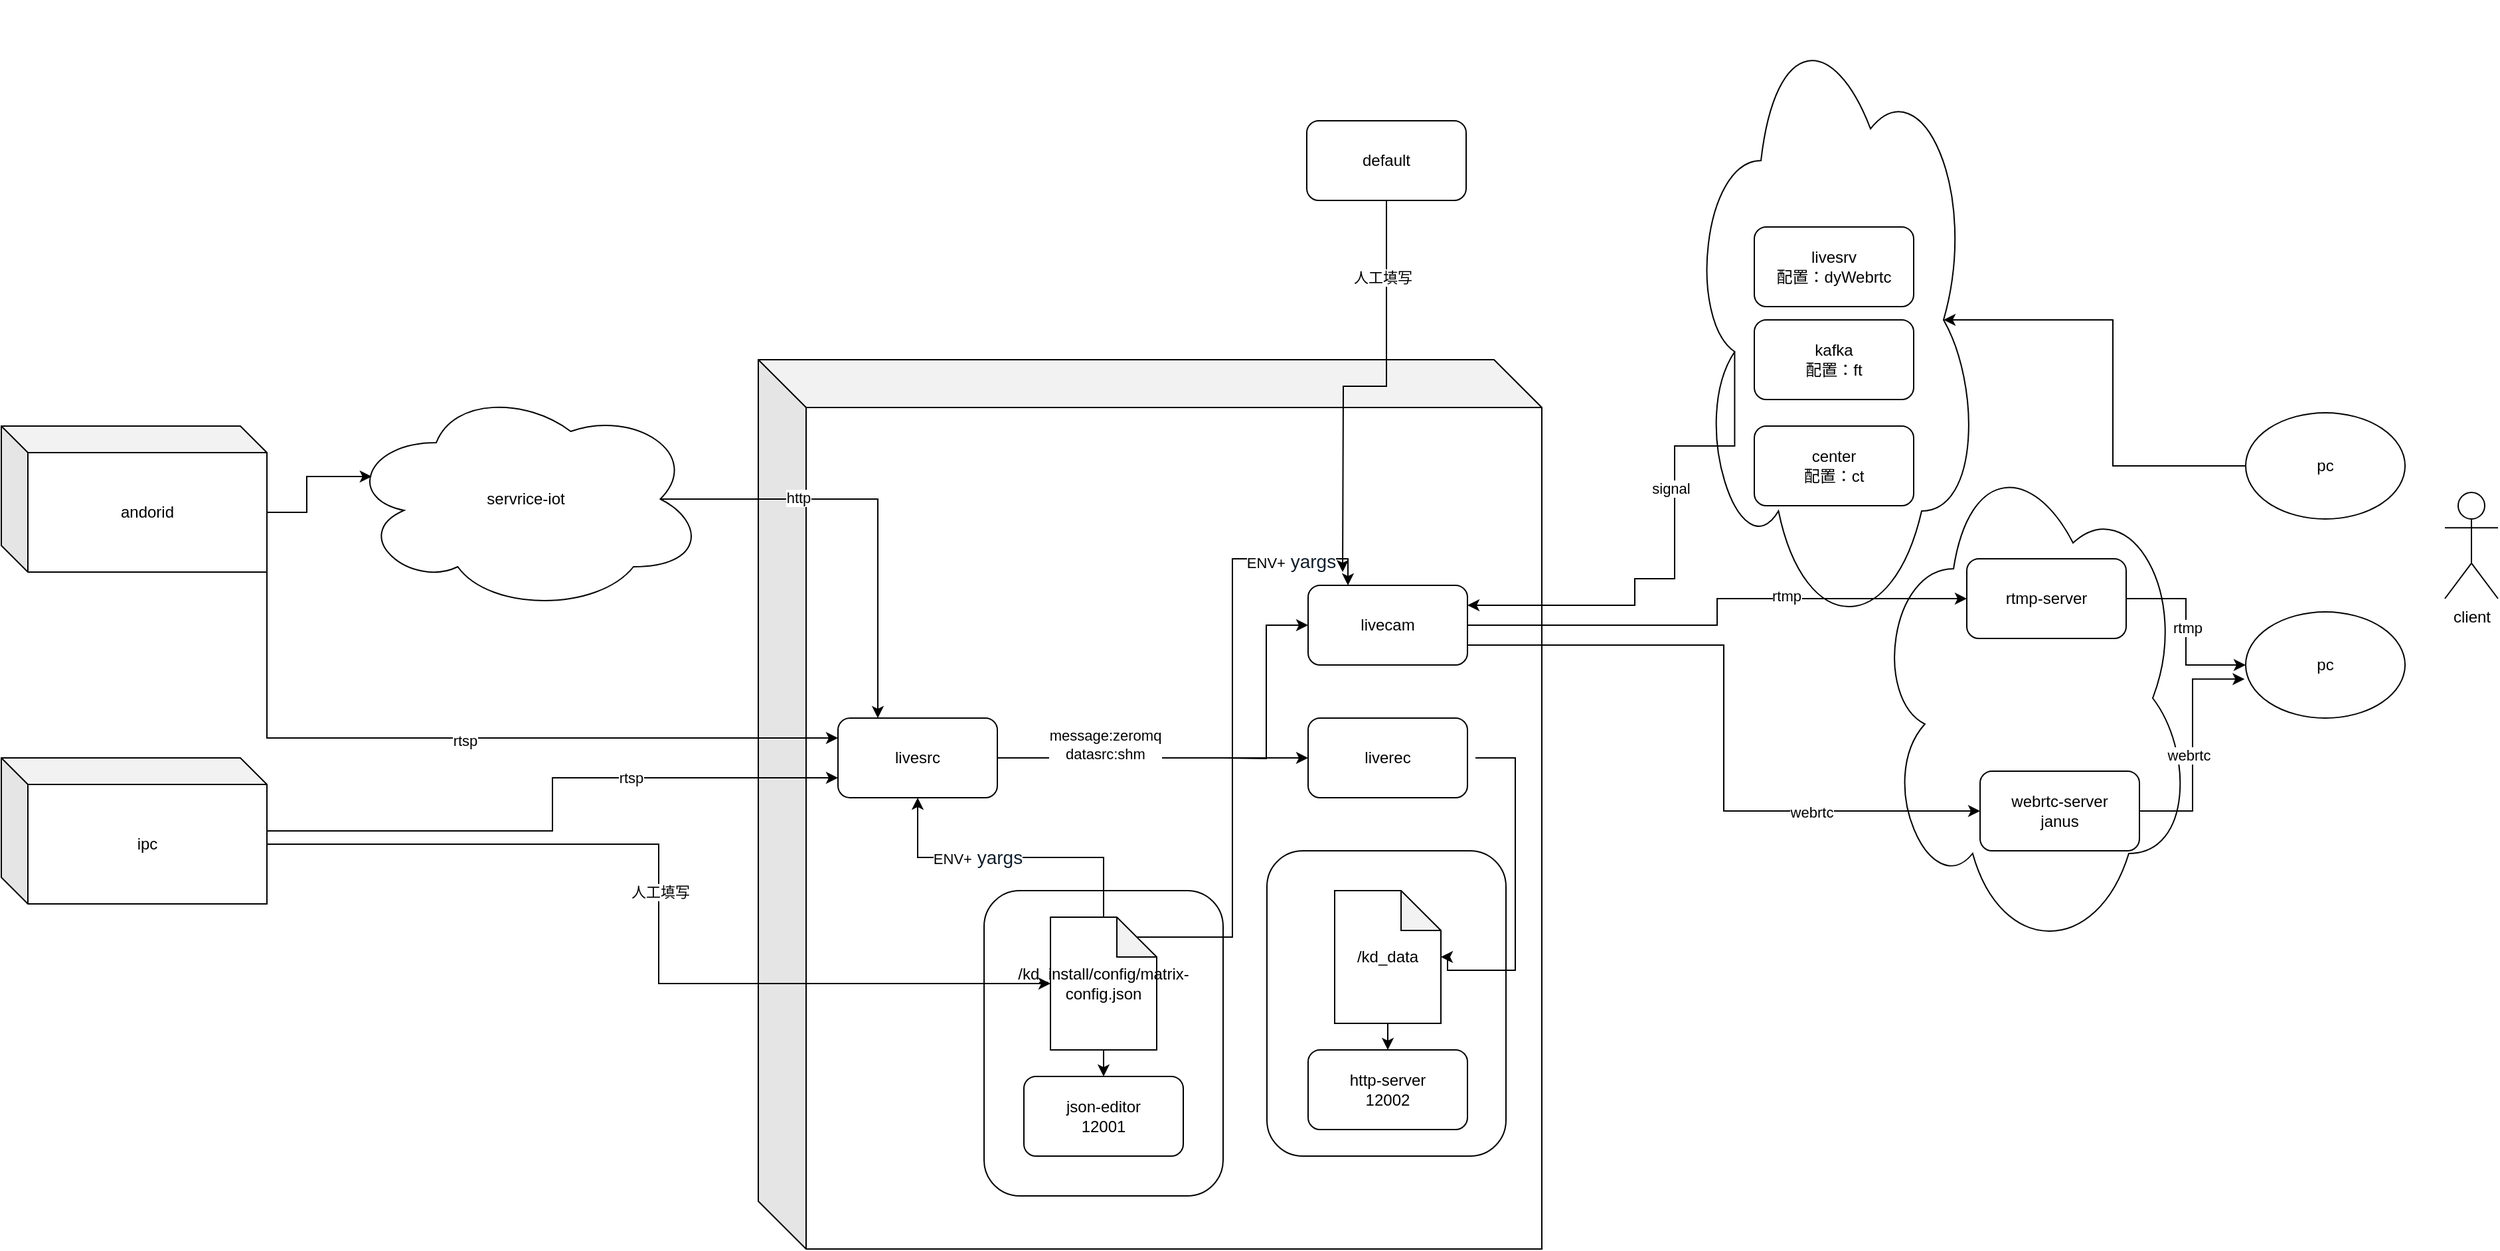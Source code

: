 <mxfile version="13.9.7" type="github">
  <diagram id="dL0zQ3uStkaDE3v_5Zsv" name="Page-1">
    <mxGraphModel dx="3199" dy="2697" grid="1" gridSize="10" guides="1" tooltips="1" connect="1" arrows="1" fold="1" page="1" pageScale="1" pageWidth="827" pageHeight="1169" math="0" shadow="0">
      <root>
        <mxCell id="0" />
        <mxCell id="1" parent="0" />
        <mxCell id="R2onIlyckB5ac0q-NjIR-78" value="" style="ellipse;shape=cloud;whiteSpace=wrap;html=1;" vertex="1" parent="1">
          <mxGeometry x="1010" width="240" height="390" as="geometry" />
        </mxCell>
        <mxCell id="R2onIlyckB5ac0q-NjIR-21" value="" style="shape=cube;whiteSpace=wrap;html=1;boundedLbl=1;backgroundOutline=1;darkOpacity=0.05;darkOpacity2=0.1;size=36;" vertex="1" parent="1">
          <mxGeometry x="170" y="-60" width="590" height="670" as="geometry" />
        </mxCell>
        <mxCell id="R2onIlyckB5ac0q-NjIR-76" value="" style="rounded=1;whiteSpace=wrap;html=1;" vertex="1" parent="1">
          <mxGeometry x="553" y="310" width="180" height="230" as="geometry" />
        </mxCell>
        <mxCell id="R2onIlyckB5ac0q-NjIR-74" value="" style="rounded=1;whiteSpace=wrap;html=1;" vertex="1" parent="1">
          <mxGeometry x="340" y="340" width="180" height="230" as="geometry" />
        </mxCell>
        <mxCell id="R2onIlyckB5ac0q-NjIR-28" style="edgeStyle=orthogonalEdgeStyle;rounded=0;orthogonalLoop=1;jettySize=auto;html=1;exitX=0.875;exitY=0.5;exitDx=0;exitDy=0;exitPerimeter=0;entryX=0.25;entryY=0;entryDx=0;entryDy=0;" edge="1" parent="1" source="R2onIlyckB5ac0q-NjIR-26" target="R2onIlyckB5ac0q-NjIR-9">
          <mxGeometry relative="1" as="geometry" />
        </mxCell>
        <mxCell id="R2onIlyckB5ac0q-NjIR-44" value="http" style="edgeLabel;html=1;align=center;verticalAlign=middle;resizable=0;points=[];" vertex="1" connectable="0" parent="R2onIlyckB5ac0q-NjIR-28">
          <mxGeometry x="-0.369" y="1" relative="1" as="geometry">
            <mxPoint as="offset" />
          </mxGeometry>
        </mxCell>
        <mxCell id="R2onIlyckB5ac0q-NjIR-26" value="servrice-iot" style="ellipse;shape=cloud;whiteSpace=wrap;html=1;" vertex="1" parent="1">
          <mxGeometry x="-140" y="-40" width="270" height="170" as="geometry" />
        </mxCell>
        <mxCell id="R2onIlyckB5ac0q-NjIR-30" style="edgeStyle=orthogonalEdgeStyle;rounded=0;orthogonalLoop=1;jettySize=auto;html=1;exitX=0;exitY=0;exitDx=200;exitDy=65;exitPerimeter=0;entryX=0.07;entryY=0.4;entryDx=0;entryDy=0;entryPerimeter=0;" edge="1" parent="1" source="R2onIlyckB5ac0q-NjIR-25" target="R2onIlyckB5ac0q-NjIR-26">
          <mxGeometry relative="1" as="geometry" />
        </mxCell>
        <mxCell id="R2onIlyckB5ac0q-NjIR-48" style="edgeStyle=orthogonalEdgeStyle;rounded=0;orthogonalLoop=1;jettySize=auto;html=1;exitX=1;exitY=1;exitDx=0;exitDy=0;exitPerimeter=0;entryX=0;entryY=0.25;entryDx=0;entryDy=0;" edge="1" parent="1" source="R2onIlyckB5ac0q-NjIR-25" target="R2onIlyckB5ac0q-NjIR-9">
          <mxGeometry relative="1" as="geometry" />
        </mxCell>
        <mxCell id="R2onIlyckB5ac0q-NjIR-49" value="rtsp" style="edgeLabel;html=1;align=center;verticalAlign=middle;resizable=0;points=[];" vertex="1" connectable="0" parent="R2onIlyckB5ac0q-NjIR-48">
          <mxGeometry x="-0.012" y="-2" relative="1" as="geometry">
            <mxPoint as="offset" />
          </mxGeometry>
        </mxCell>
        <mxCell id="R2onIlyckB5ac0q-NjIR-25" value="andorid" style="shape=cube;whiteSpace=wrap;html=1;boundedLbl=1;backgroundOutline=1;darkOpacity=0.05;darkOpacity2=0.1;" vertex="1" parent="1">
          <mxGeometry x="-400" y="-10" width="200" height="110" as="geometry" />
        </mxCell>
        <mxCell id="R2onIlyckB5ac0q-NjIR-31" style="edgeStyle=orthogonalEdgeStyle;rounded=0;orthogonalLoop=1;jettySize=auto;html=1;exitX=0;exitY=0;exitDx=200;exitDy=65;exitPerimeter=0;entryX=0;entryY=0.5;entryDx=0;entryDy=0;entryPerimeter=0;" edge="1" parent="1" source="R2onIlyckB5ac0q-NjIR-24" target="R2onIlyckB5ac0q-NjIR-27">
          <mxGeometry relative="1" as="geometry" />
        </mxCell>
        <mxCell id="R2onIlyckB5ac0q-NjIR-45" value="人工填写" style="edgeLabel;html=1;align=center;verticalAlign=middle;resizable=0;points=[];" vertex="1" connectable="0" parent="R2onIlyckB5ac0q-NjIR-31">
          <mxGeometry x="-0.049" y="1" relative="1" as="geometry">
            <mxPoint as="offset" />
          </mxGeometry>
        </mxCell>
        <mxCell id="R2onIlyckB5ac0q-NjIR-46" style="edgeStyle=orthogonalEdgeStyle;rounded=0;orthogonalLoop=1;jettySize=auto;html=1;entryX=0;entryY=0.75;entryDx=0;entryDy=0;" edge="1" parent="1" source="R2onIlyckB5ac0q-NjIR-24" target="R2onIlyckB5ac0q-NjIR-9">
          <mxGeometry relative="1" as="geometry" />
        </mxCell>
        <mxCell id="R2onIlyckB5ac0q-NjIR-50" value="rtsp" style="edgeLabel;html=1;align=center;verticalAlign=middle;resizable=0;points=[];" vertex="1" connectable="0" parent="R2onIlyckB5ac0q-NjIR-46">
          <mxGeometry x="0.333" relative="1" as="geometry">
            <mxPoint as="offset" />
          </mxGeometry>
        </mxCell>
        <mxCell id="R2onIlyckB5ac0q-NjIR-24" value="ipc" style="shape=cube;whiteSpace=wrap;html=1;boundedLbl=1;backgroundOutline=1;darkOpacity=0.05;darkOpacity2=0.1;" vertex="1" parent="1">
          <mxGeometry x="-400" y="240" width="200" height="110" as="geometry" />
        </mxCell>
        <mxCell id="R2onIlyckB5ac0q-NjIR-19" value="" style="ellipse;shape=cloud;whiteSpace=wrap;html=1;" vertex="1" parent="1">
          <mxGeometry x="870" y="-330" width="220" height="480" as="geometry" />
        </mxCell>
        <mxCell id="R2onIlyckB5ac0q-NjIR-33" style="edgeStyle=orthogonalEdgeStyle;rounded=0;orthogonalLoop=1;jettySize=auto;html=1;exitX=1;exitY=0.5;exitDx=0;exitDy=0;entryX=0;entryY=0.5;entryDx=0;entryDy=0;" edge="1" parent="1" target="R2onIlyckB5ac0q-NjIR-10">
          <mxGeometry relative="1" as="geometry">
            <mxPoint x="520" y="240" as="sourcePoint" />
          </mxGeometry>
        </mxCell>
        <mxCell id="R2onIlyckB5ac0q-NjIR-34" style="edgeStyle=orthogonalEdgeStyle;rounded=0;orthogonalLoop=1;jettySize=auto;html=1;exitX=1;exitY=0.5;exitDx=0;exitDy=0;" edge="1" parent="1" source="R2onIlyckB5ac0q-NjIR-9" target="R2onIlyckB5ac0q-NjIR-11">
          <mxGeometry relative="1" as="geometry">
            <mxPoint x="500" y="230" as="sourcePoint" />
            <Array as="points">
              <mxPoint x="450" y="240" />
              <mxPoint x="450" y="240" />
            </Array>
          </mxGeometry>
        </mxCell>
        <mxCell id="R2onIlyckB5ac0q-NjIR-40" value="message:zeromq&lt;br&gt;datasrc:shm" style="edgeLabel;html=1;align=center;verticalAlign=middle;resizable=0;points=[];" vertex="1" connectable="0" parent="R2onIlyckB5ac0q-NjIR-34">
          <mxGeometry x="-0.509" y="-6" relative="1" as="geometry">
            <mxPoint x="22.76" y="-16.02" as="offset" />
          </mxGeometry>
        </mxCell>
        <mxCell id="R2onIlyckB5ac0q-NjIR-9" value="livesrc" style="rounded=1;whiteSpace=wrap;html=1;" vertex="1" parent="1">
          <mxGeometry x="230" y="210" width="120" height="60" as="geometry" />
        </mxCell>
        <mxCell id="R2onIlyckB5ac0q-NjIR-35" style="edgeStyle=orthogonalEdgeStyle;rounded=0;orthogonalLoop=1;jettySize=auto;html=1;exitX=1;exitY=0.5;exitDx=0;exitDy=0;" edge="1" parent="1" source="R2onIlyckB5ac0q-NjIR-10" target="R2onIlyckB5ac0q-NjIR-14">
          <mxGeometry relative="1" as="geometry" />
        </mxCell>
        <mxCell id="R2onIlyckB5ac0q-NjIR-42" value="rtmp" style="edgeLabel;html=1;align=center;verticalAlign=middle;resizable=0;points=[];" vertex="1" connectable="0" parent="R2onIlyckB5ac0q-NjIR-35">
          <mxGeometry x="0.312" y="2" relative="1" as="geometry">
            <mxPoint as="offset" />
          </mxGeometry>
        </mxCell>
        <mxCell id="R2onIlyckB5ac0q-NjIR-41" style="edgeStyle=orthogonalEdgeStyle;rounded=0;orthogonalLoop=1;jettySize=auto;html=1;exitX=1;exitY=0.75;exitDx=0;exitDy=0;entryX=0;entryY=0.5;entryDx=0;entryDy=0;" edge="1" parent="1" source="R2onIlyckB5ac0q-NjIR-10" target="R2onIlyckB5ac0q-NjIR-15">
          <mxGeometry relative="1" as="geometry" />
        </mxCell>
        <mxCell id="R2onIlyckB5ac0q-NjIR-43" value="rtc" style="edgeLabel;html=1;align=center;verticalAlign=middle;resizable=0;points=[];" vertex="1" connectable="0" parent="R2onIlyckB5ac0q-NjIR-41">
          <mxGeometry x="0.467" y="-2" relative="1" as="geometry">
            <mxPoint as="offset" />
          </mxGeometry>
        </mxCell>
        <mxCell id="R2onIlyckB5ac0q-NjIR-70" value="webrtc" style="edgeLabel;html=1;align=center;verticalAlign=middle;resizable=0;points=[];" vertex="1" connectable="0" parent="R2onIlyckB5ac0q-NjIR-41">
          <mxGeometry x="0.502" y="-1" relative="1" as="geometry">
            <mxPoint as="offset" />
          </mxGeometry>
        </mxCell>
        <mxCell id="R2onIlyckB5ac0q-NjIR-10" value="livecam" style="rounded=1;whiteSpace=wrap;html=1;" vertex="1" parent="1">
          <mxGeometry x="584" y="110" width="120" height="60" as="geometry" />
        </mxCell>
        <mxCell id="R2onIlyckB5ac0q-NjIR-37" style="edgeStyle=orthogonalEdgeStyle;rounded=0;orthogonalLoop=1;jettySize=auto;html=1;" edge="1" parent="1" target="R2onIlyckB5ac0q-NjIR-36">
          <mxGeometry relative="1" as="geometry">
            <mxPoint x="710" y="240" as="sourcePoint" />
            <Array as="points">
              <mxPoint x="740" y="240" />
              <mxPoint x="740" y="400" />
              <mxPoint x="689" y="400" />
              <mxPoint x="689" y="390" />
            </Array>
          </mxGeometry>
        </mxCell>
        <mxCell id="R2onIlyckB5ac0q-NjIR-11" value="liverec" style="rounded=1;whiteSpace=wrap;html=1;" vertex="1" parent="1">
          <mxGeometry x="584" y="210" width="120" height="60" as="geometry" />
        </mxCell>
        <mxCell id="R2onIlyckB5ac0q-NjIR-13" value="http-server&lt;br&gt;12002" style="rounded=1;whiteSpace=wrap;html=1;" vertex="1" parent="1">
          <mxGeometry x="584" y="460" width="120" height="60" as="geometry" />
        </mxCell>
        <mxCell id="R2onIlyckB5ac0q-NjIR-51" style="edgeStyle=orthogonalEdgeStyle;rounded=0;orthogonalLoop=1;jettySize=auto;html=1;entryX=1;entryY=0.25;entryDx=0;entryDy=0;exitX=0.16;exitY=0.55;exitDx=0;exitDy=0;exitPerimeter=0;" edge="1" parent="1" source="R2onIlyckB5ac0q-NjIR-19" target="R2onIlyckB5ac0q-NjIR-10">
          <mxGeometry relative="1" as="geometry">
            <mxPoint x="938.32" y="-371" as="sourcePoint" />
            <Array as="points">
              <mxPoint x="860" y="5" />
              <mxPoint x="860" y="105" />
              <mxPoint x="830" y="105" />
              <mxPoint x="830" y="125" />
            </Array>
          </mxGeometry>
        </mxCell>
        <mxCell id="R2onIlyckB5ac0q-NjIR-52" value="signal" style="edgeLabel;html=1;align=center;verticalAlign=middle;resizable=0;points=[];" vertex="1" connectable="0" parent="R2onIlyckB5ac0q-NjIR-51">
          <mxGeometry x="-0.249" y="-3" relative="1" as="geometry">
            <mxPoint as="offset" />
          </mxGeometry>
        </mxCell>
        <mxCell id="R2onIlyckB5ac0q-NjIR-58" style="edgeStyle=orthogonalEdgeStyle;rounded=0;orthogonalLoop=1;jettySize=auto;html=1;exitX=1;exitY=0.5;exitDx=0;exitDy=0;entryX=0;entryY=0.5;entryDx=0;entryDy=0;" edge="1" parent="1" source="R2onIlyckB5ac0q-NjIR-14" target="R2onIlyckB5ac0q-NjIR-57">
          <mxGeometry relative="1" as="geometry" />
        </mxCell>
        <mxCell id="R2onIlyckB5ac0q-NjIR-69" value="rtmp" style="edgeLabel;html=1;align=center;verticalAlign=middle;resizable=0;points=[];" vertex="1" connectable="0" parent="R2onIlyckB5ac0q-NjIR-58">
          <mxGeometry x="-0.034" y="1" relative="1" as="geometry">
            <mxPoint y="-1" as="offset" />
          </mxGeometry>
        </mxCell>
        <mxCell id="R2onIlyckB5ac0q-NjIR-14" value="rtmp-server" style="rounded=1;whiteSpace=wrap;html=1;" vertex="1" parent="1">
          <mxGeometry x="1080" y="90" width="120" height="60" as="geometry" />
        </mxCell>
        <mxCell id="R2onIlyckB5ac0q-NjIR-59" style="edgeStyle=orthogonalEdgeStyle;rounded=0;orthogonalLoop=1;jettySize=auto;html=1;entryX=-0.007;entryY=0.633;entryDx=0;entryDy=0;entryPerimeter=0;" edge="1" parent="1" source="R2onIlyckB5ac0q-NjIR-15" target="R2onIlyckB5ac0q-NjIR-57">
          <mxGeometry relative="1" as="geometry" />
        </mxCell>
        <mxCell id="R2onIlyckB5ac0q-NjIR-71" value="webrtc" style="edgeLabel;html=1;align=center;verticalAlign=middle;resizable=0;points=[];" vertex="1" connectable="0" parent="R2onIlyckB5ac0q-NjIR-59">
          <mxGeometry x="-0.08" y="3" relative="1" as="geometry">
            <mxPoint as="offset" />
          </mxGeometry>
        </mxCell>
        <mxCell id="R2onIlyckB5ac0q-NjIR-15" value="webrtc-server&lt;br&gt;janus" style="rounded=1;whiteSpace=wrap;html=1;" vertex="1" parent="1">
          <mxGeometry x="1090" y="250" width="120" height="60" as="geometry" />
        </mxCell>
        <mxCell id="R2onIlyckB5ac0q-NjIR-17" value="client&lt;br&gt;" style="shape=umlActor;verticalLabelPosition=bottom;verticalAlign=top;html=1;outlineConnect=0;" vertex="1" parent="1">
          <mxGeometry x="1440" y="40" width="40" height="80" as="geometry" />
        </mxCell>
        <mxCell id="R2onIlyckB5ac0q-NjIR-56" style="edgeStyle=orthogonalEdgeStyle;rounded=0;orthogonalLoop=1;jettySize=auto;html=1;exitX=0;exitY=0.5;exitDx=0;exitDy=0;entryX=0.875;entryY=0.5;entryDx=0;entryDy=0;entryPerimeter=0;" edge="1" parent="1" source="R2onIlyckB5ac0q-NjIR-20" target="R2onIlyckB5ac0q-NjIR-19">
          <mxGeometry relative="1" as="geometry">
            <mxPoint x="1082.52" y="-379.25" as="targetPoint" />
          </mxGeometry>
        </mxCell>
        <mxCell id="R2onIlyckB5ac0q-NjIR-20" value="pc" style="ellipse;whiteSpace=wrap;html=1;" vertex="1" parent="1">
          <mxGeometry x="1290" y="-20" width="120" height="80" as="geometry" />
        </mxCell>
        <mxCell id="R2onIlyckB5ac0q-NjIR-29" style="edgeStyle=orthogonalEdgeStyle;rounded=0;orthogonalLoop=1;jettySize=auto;html=1;exitX=0.5;exitY=0;exitDx=0;exitDy=0;exitPerimeter=0;entryX=0.5;entryY=1;entryDx=0;entryDy=0;" edge="1" parent="1" source="R2onIlyckB5ac0q-NjIR-27" target="R2onIlyckB5ac0q-NjIR-9">
          <mxGeometry relative="1" as="geometry" />
        </mxCell>
        <mxCell id="R2onIlyckB5ac0q-NjIR-66" value="ENV+&lt;span style=&quot;color: rgb(17 , 31 , 44) ; font-family: , , &amp;#34;pingfang sc&amp;#34; , &amp;#34;hiragino sans gb&amp;#34; , &amp;#34;segoe ui&amp;#34; , , &amp;#34;roboto&amp;#34; , &amp;#34;droid sans&amp;#34; , &amp;#34;helvetica neue&amp;#34; , sans-serif ; font-size: 14px ; text-align: left&quot;&gt; yargs&lt;/span&gt;" style="edgeLabel;html=1;align=center;verticalAlign=middle;resizable=0;points=[];" vertex="1" connectable="0" parent="R2onIlyckB5ac0q-NjIR-29">
          <mxGeometry x="0.221" relative="1" as="geometry">
            <mxPoint as="offset" />
          </mxGeometry>
        </mxCell>
        <mxCell id="R2onIlyckB5ac0q-NjIR-67" style="edgeStyle=orthogonalEdgeStyle;rounded=0;orthogonalLoop=1;jettySize=auto;html=1;exitX=0;exitY=0;exitDx=65;exitDy=15;exitPerimeter=0;entryX=0.25;entryY=0;entryDx=0;entryDy=0;" edge="1" parent="1" source="R2onIlyckB5ac0q-NjIR-27" target="R2onIlyckB5ac0q-NjIR-10">
          <mxGeometry relative="1" as="geometry" />
        </mxCell>
        <mxCell id="R2onIlyckB5ac0q-NjIR-68" value="ENV+&lt;span style=&quot;color: rgb(17 , 31 , 44) ; font-family: , , &amp;#34;pingfang sc&amp;#34; , &amp;#34;hiragino sans gb&amp;#34; , &amp;#34;segoe ui&amp;#34; , , &amp;#34;roboto&amp;#34; , &amp;#34;droid sans&amp;#34; , &amp;#34;helvetica neue&amp;#34; , sans-serif ; font-size: 14px ; text-align: left&quot;&gt; yargs&lt;/span&gt;" style="edgeLabel;html=1;align=center;verticalAlign=middle;resizable=0;points=[];" vertex="1" connectable="0" parent="R2onIlyckB5ac0q-NjIR-67">
          <mxGeometry x="0.728" y="-2" relative="1" as="geometry">
            <mxPoint as="offset" />
          </mxGeometry>
        </mxCell>
        <mxCell id="R2onIlyckB5ac0q-NjIR-85" style="edgeStyle=orthogonalEdgeStyle;rounded=0;orthogonalLoop=1;jettySize=auto;html=1;exitX=0.5;exitY=1;exitDx=0;exitDy=0;exitPerimeter=0;entryX=0.5;entryY=0;entryDx=0;entryDy=0;" edge="1" parent="1" source="R2onIlyckB5ac0q-NjIR-27" target="R2onIlyckB5ac0q-NjIR-73">
          <mxGeometry relative="1" as="geometry" />
        </mxCell>
        <mxCell id="R2onIlyckB5ac0q-NjIR-27" value="/kd_install/config/matrix-config.json" style="shape=note;whiteSpace=wrap;html=1;backgroundOutline=1;darkOpacity=0.05;" vertex="1" parent="1">
          <mxGeometry x="390" y="360" width="80" height="100" as="geometry" />
        </mxCell>
        <mxCell id="R2onIlyckB5ac0q-NjIR-84" style="edgeStyle=orthogonalEdgeStyle;rounded=0;orthogonalLoop=1;jettySize=auto;html=1;exitX=0.5;exitY=1;exitDx=0;exitDy=0;exitPerimeter=0;entryX=0.5;entryY=0;entryDx=0;entryDy=0;" edge="1" parent="1" source="R2onIlyckB5ac0q-NjIR-36" target="R2onIlyckB5ac0q-NjIR-13">
          <mxGeometry relative="1" as="geometry" />
        </mxCell>
        <mxCell id="R2onIlyckB5ac0q-NjIR-36" value="/kd_data" style="shape=note;whiteSpace=wrap;html=1;backgroundOutline=1;darkOpacity=0.05;" vertex="1" parent="1">
          <mxGeometry x="604" y="340" width="80" height="100" as="geometry" />
        </mxCell>
        <mxCell id="R2onIlyckB5ac0q-NjIR-53" value="kafka&lt;br&gt;配置：ft" style="rounded=1;whiteSpace=wrap;html=1;" vertex="1" parent="1">
          <mxGeometry x="920" y="-90" width="120" height="60" as="geometry" />
        </mxCell>
        <mxCell id="R2onIlyckB5ac0q-NjIR-54" value="center&lt;br&gt;配置：ct" style="rounded=1;whiteSpace=wrap;html=1;" vertex="1" parent="1">
          <mxGeometry x="920" y="-10" width="120" height="60" as="geometry" />
        </mxCell>
        <mxCell id="R2onIlyckB5ac0q-NjIR-57" value="pc" style="ellipse;whiteSpace=wrap;html=1;" vertex="1" parent="1">
          <mxGeometry x="1290" y="130" width="120" height="80" as="geometry" />
        </mxCell>
        <mxCell id="R2onIlyckB5ac0q-NjIR-73" value="json-editor&lt;br&gt;12001" style="rounded=1;whiteSpace=wrap;html=1;" vertex="1" parent="1">
          <mxGeometry x="370" y="480" width="120" height="60" as="geometry" />
        </mxCell>
        <mxCell id="R2onIlyckB5ac0q-NjIR-79" value="livesrv&lt;br&gt;配置：dyWebrtc" style="rounded=1;whiteSpace=wrap;html=1;" vertex="1" parent="1">
          <mxGeometry x="920" y="-160" width="120" height="60" as="geometry" />
        </mxCell>
        <mxCell id="R2onIlyckB5ac0q-NjIR-81" style="edgeStyle=orthogonalEdgeStyle;rounded=0;orthogonalLoop=1;jettySize=auto;html=1;" edge="1" parent="1" source="R2onIlyckB5ac0q-NjIR-80">
          <mxGeometry relative="1" as="geometry">
            <mxPoint x="610" y="100" as="targetPoint" />
          </mxGeometry>
        </mxCell>
        <mxCell id="R2onIlyckB5ac0q-NjIR-82" value="人工填写" style="edgeLabel;html=1;align=center;verticalAlign=middle;resizable=0;points=[];" vertex="1" connectable="0" parent="R2onIlyckB5ac0q-NjIR-81">
          <mxGeometry x="-0.629" y="-3" relative="1" as="geometry">
            <mxPoint as="offset" />
          </mxGeometry>
        </mxCell>
        <mxCell id="R2onIlyckB5ac0q-NjIR-80" value="default" style="rounded=1;whiteSpace=wrap;html=1;" vertex="1" parent="1">
          <mxGeometry x="583" y="-240" width="120" height="60" as="geometry" />
        </mxCell>
      </root>
    </mxGraphModel>
  </diagram>
</mxfile>
